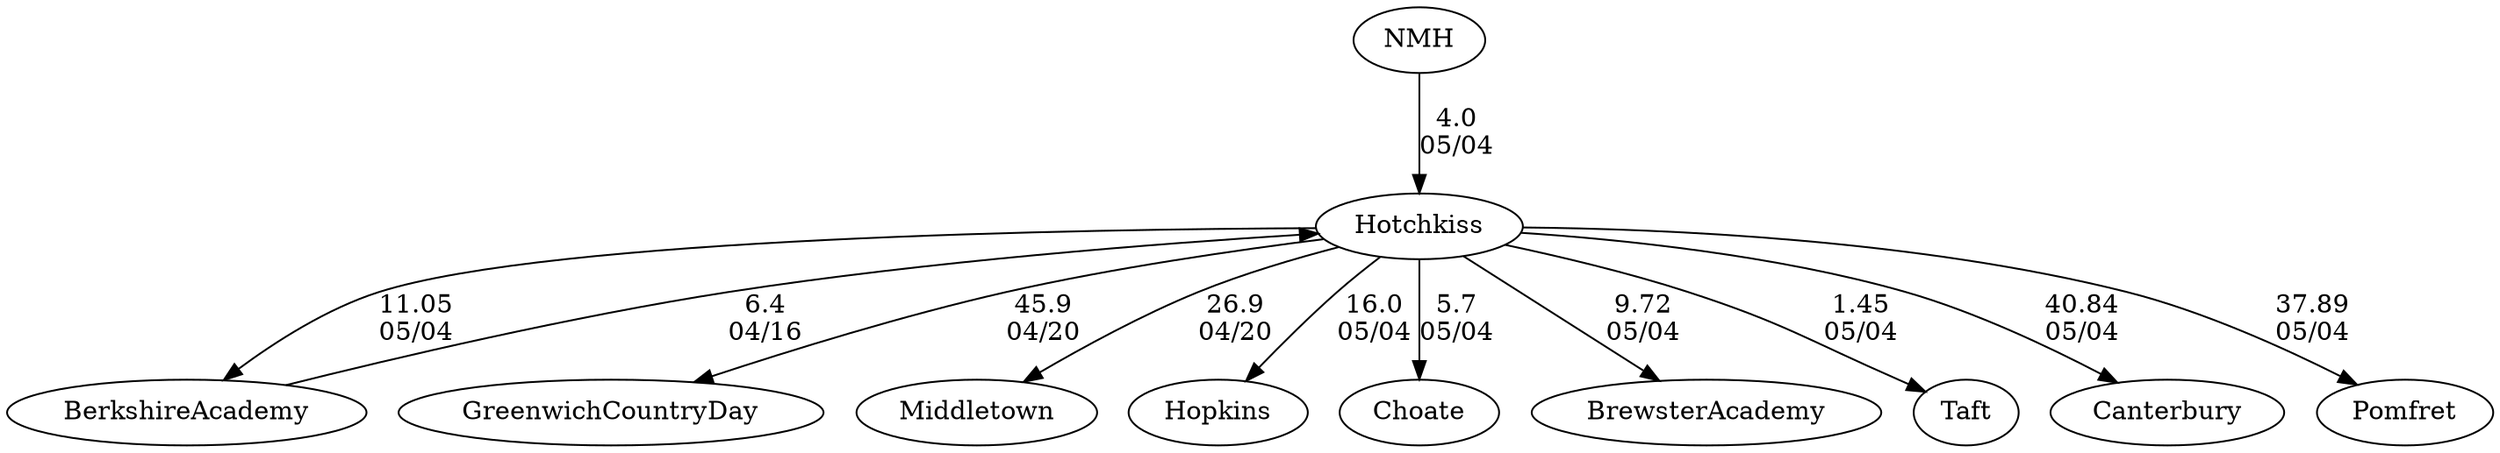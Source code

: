 digraph girls1foursHotchkiss {GreenwichCountryDay [URL="girls1foursHotchkissGreenwichCountryDay.html"];Middletown [URL="girls1foursHotchkissMiddletown.html"];BerkshireAcademy [URL="girls1foursHotchkissBerkshireAcademy.html"];NMH [URL="girls1foursHotchkissNMH.html"];Hopkins [URL="girls1foursHotchkissHopkins.html"];Hotchkiss [URL="girls1foursHotchkissHotchkiss.html"];Choate [URL="girls1foursHotchkissChoate.html"];BrewsterAcademy [URL="girls1foursHotchkissBrewsterAcademy.html"];Taft [URL="girls1foursHotchkissTaft.html"];Canterbury [URL="girls1foursHotchkissCanterbury.html"];Pomfret [URL="girls1foursHotchkissPomfret.html"];Hotchkiss -> Middletown[label="26.9
04/20", weight="74", tooltip="NEIRA Boys & Girls Fours,Notre Dame Invite #1: Notre Dame vs. Hotchkiss vs. Middletown vs. Greenwich Country Day School			
Distance: 1500m Conditions: All races into an outgoing head current on the river. Light cross/ tail wind for all races. G1 and B1 had small chop starting to build. Comments: Great Racing by all today!
None", URL="https://www.row2k.com/results/resultspage.cfm?UID=0B5A12BEAF8945DD81EB9EFB206E62F1&cat=5", random="random"]; 
Hotchkiss -> GreenwichCountryDay[label="45.9
04/20", weight="55", tooltip="NEIRA Boys & Girls Fours,Notre Dame Invite #1: Notre Dame vs. Hotchkiss vs. Middletown vs. Greenwich Country Day School			
Distance: 1500m Conditions: All races into an outgoing head current on the river. Light cross/ tail wind for all races. G1 and B1 had small chop starting to build. Comments: Great Racing by all today!
None", URL="https://www.row2k.com/results/resultspage.cfm?UID=0B5A12BEAF8945DD81EB9EFB206E62F1&cat=5", random="random"]; 
BerkshireAcademy -> Hotchkiss[label="6.4
04/16", weight="94", tooltip="NEIRA Boys & Girls Fours,Berkshire School vs. Hotchkiss			
Distance: 1500 M Conditions: Chilly and cloudy with variable cross headwinds building over the afternoon; strongest in the middle 500. Generally flat water with some slight chop in middle 500. Comments: Order of racing: G3-B4-G2-B3-G1-B2-G4-B1. Berkshire hotseated between G3 and G4. Great to be able to welcome our neighbors to the world of fours racing.
None", URL="https://www.row2k.com/results/resultspage.cfm?UID=146036DC0D57AEEFDD13651887C3B194&cat=5", random="random"]; 
NMH -> Hotchkiss[label="4.0
05/04", weight="96", tooltip="Founder's Day Regatta			
", URL="", random="random"]; 
Hotchkiss -> Taft[label="1.45
05/04", weight="99", tooltip="Founder's Day Regatta			
", URL="", random="random"]; 
Hotchkiss -> Choate[label="5.7
05/04", weight="95", tooltip="Founder's Day Regatta			
", URL="", random="random"]; 
Hotchkiss -> Hopkins[label="16.0
05/04", weight="84", tooltip="Founder's Day Regatta			
", URL="", random="random"]; 
Hotchkiss -> BerkshireAcademy[label="11.05
05/04", weight="89", tooltip="Founder's Day Regatta			
", URL="", random="random"]; 
Hotchkiss -> BrewsterAcademy[label="9.72
05/04", weight="91", tooltip="Founder's Day Regatta			
", URL="", random="random"]; 
Hotchkiss -> Canterbury[label="40.84
05/04", weight="60", tooltip="Founder's Day Regatta			
", URL="", random="random"]; 
Hotchkiss -> Pomfret[label="37.89
05/04", weight="63", tooltip="Founder's Day Regatta			
", URL="", random="random"]}